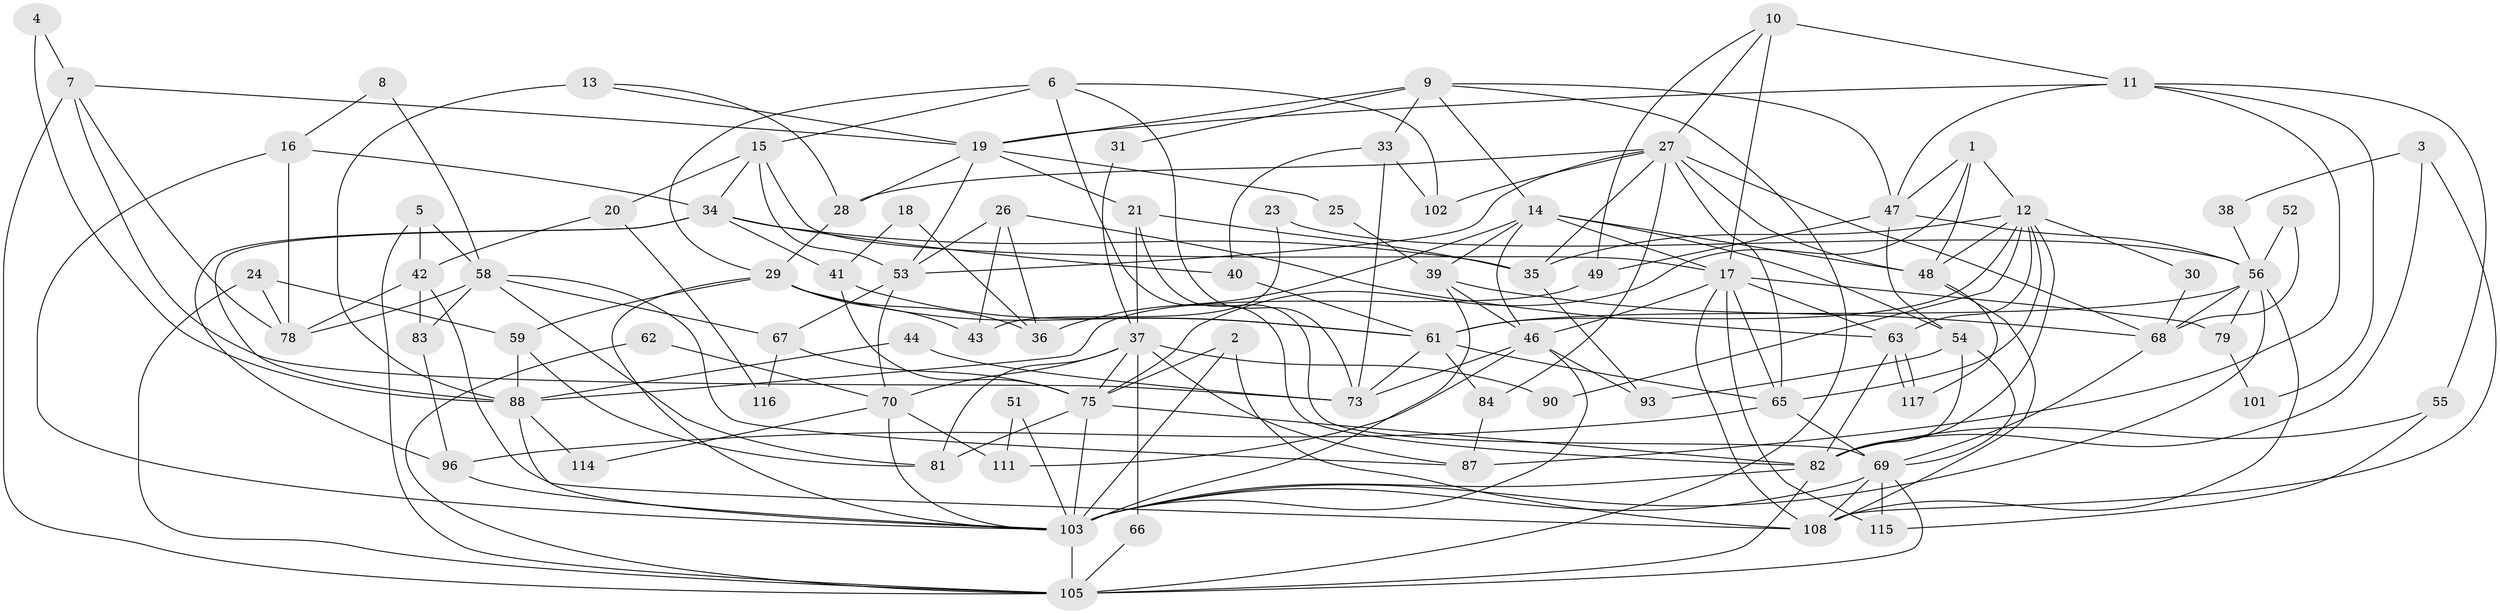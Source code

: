 // Generated by graph-tools (version 1.1) at 2025/52/02/27/25 19:52:03]
// undirected, 86 vertices, 201 edges
graph export_dot {
graph [start="1"]
  node [color=gray90,style=filled];
  1;
  2;
  3;
  4;
  5;
  6;
  7 [super="+32"];
  8;
  9 [super="+72"];
  10;
  11 [super="+119"];
  12 [super="+22"];
  13;
  14 [super="+97"];
  15 [super="+100"];
  16 [super="+123"];
  17 [super="+77"];
  18 [super="+94"];
  19 [super="+92"];
  20;
  21;
  23;
  24;
  25;
  26 [super="+50"];
  27 [super="+86"];
  28;
  29 [super="+45"];
  30;
  31;
  33 [super="+107"];
  34 [super="+74"];
  35 [super="+71"];
  36;
  37 [super="+95"];
  38;
  39 [super="+91"];
  40;
  41 [super="+60"];
  42 [super="+98"];
  43;
  44;
  46 [super="+76"];
  47 [super="+64"];
  48 [super="+120"];
  49;
  51;
  52;
  53 [super="+109"];
  54;
  55;
  56 [super="+57"];
  58 [super="+121"];
  59;
  61 [super="+106"];
  62;
  63 [super="+124"];
  65 [super="+118"];
  66;
  67;
  68 [super="+85"];
  69 [super="+80"];
  70 [super="+112"];
  73;
  75 [super="+89"];
  78;
  79;
  81;
  82 [super="+99"];
  83;
  84;
  87;
  88 [super="+110"];
  90;
  93;
  96;
  101;
  102;
  103 [super="+104"];
  105 [super="+113"];
  108 [super="+122"];
  111;
  114;
  115;
  116;
  117;
  1 -- 75;
  1 -- 47;
  1 -- 48;
  1 -- 12;
  2 -- 75;
  2 -- 108;
  2 -- 103;
  3 -- 38;
  3 -- 82;
  3 -- 108;
  4 -- 88;
  4 -- 7;
  5 -- 105;
  5 -- 58;
  5 -- 42;
  6 -- 73;
  6 -- 102;
  6 -- 15;
  6 -- 82;
  6 -- 29;
  7 -- 78;
  7 -- 19;
  7 -- 73;
  7 -- 105;
  8 -- 58;
  8 -- 16;
  9 -- 31;
  9 -- 33;
  9 -- 19;
  9 -- 105;
  9 -- 14;
  9 -- 47;
  10 -- 17;
  10 -- 49;
  10 -- 27;
  10 -- 11;
  11 -- 87;
  11 -- 55;
  11 -- 47;
  11 -- 101;
  11 -- 19;
  12 -- 82;
  12 -- 30;
  12 -- 48;
  12 -- 35;
  12 -- 63;
  12 -- 65;
  12 -- 90;
  12 -- 61;
  13 -- 88 [weight=2];
  13 -- 28;
  13 -- 19;
  14 -- 54;
  14 -- 46;
  14 -- 17;
  14 -- 48;
  14 -- 36;
  14 -- 39;
  15 -- 17;
  15 -- 20;
  15 -- 53;
  15 -- 34;
  16 -- 78;
  16 -- 34;
  16 -- 103;
  17 -- 46;
  17 -- 79;
  17 -- 115;
  17 -- 108;
  17 -- 63 [weight=2];
  17 -- 65;
  18 -- 36 [weight=2];
  18 -- 41;
  19 -- 28;
  19 -- 21;
  19 -- 25;
  19 -- 53;
  20 -- 116;
  20 -- 42;
  21 -- 37;
  21 -- 69;
  21 -- 35;
  23 -- 56;
  23 -- 43;
  24 -- 78;
  24 -- 59;
  24 -- 105;
  25 -- 39;
  26 -- 63;
  26 -- 43;
  26 -- 36;
  26 -- 53;
  27 -- 28 [weight=2];
  27 -- 35;
  27 -- 68;
  27 -- 84;
  27 -- 48;
  27 -- 65;
  27 -- 102;
  27 -- 53;
  28 -- 29;
  29 -- 36;
  29 -- 59;
  29 -- 61;
  29 -- 43;
  29 -- 103;
  30 -- 68;
  31 -- 37;
  33 -- 102;
  33 -- 40;
  33 -- 73;
  34 -- 96;
  34 -- 40;
  34 -- 88;
  34 -- 35;
  34 -- 41;
  35 -- 93;
  37 -- 87;
  37 -- 90;
  37 -- 81;
  37 -- 66;
  37 -- 70;
  37 -- 75;
  38 -- 56;
  39 -- 103;
  39 -- 68;
  39 -- 46;
  40 -- 61;
  41 -- 61 [weight=2];
  41 -- 75;
  42 -- 83;
  42 -- 108;
  42 -- 78;
  44 -- 73;
  44 -- 88;
  46 -- 73;
  46 -- 103;
  46 -- 93;
  46 -- 111;
  47 -- 49;
  47 -- 56;
  47 -- 54;
  48 -- 108;
  48 -- 117;
  49 -- 88;
  51 -- 111;
  51 -- 103;
  52 -- 68;
  52 -- 56;
  53 -- 67;
  53 -- 70;
  54 -- 82;
  54 -- 93;
  54 -- 69;
  55 -- 115;
  55 -- 82;
  56 -- 79;
  56 -- 108;
  56 -- 61;
  56 -- 103;
  56 -- 68;
  58 -- 87;
  58 -- 78;
  58 -- 81;
  58 -- 67;
  58 -- 83;
  59 -- 81;
  59 -- 88;
  61 -- 73;
  61 -- 84;
  61 -- 65;
  62 -- 70;
  62 -- 105;
  63 -- 117;
  63 -- 117;
  63 -- 82;
  65 -- 96;
  65 -- 69;
  66 -- 105;
  67 -- 75;
  67 -- 116;
  68 -- 69;
  69 -- 103;
  69 -- 115;
  69 -- 105;
  69 -- 108;
  70 -- 103 [weight=2];
  70 -- 114;
  70 -- 111;
  75 -- 81;
  75 -- 103 [weight=2];
  75 -- 82;
  79 -- 101;
  82 -- 103;
  82 -- 105;
  83 -- 96;
  84 -- 87;
  88 -- 114;
  88 -- 103;
  96 -- 103;
  103 -- 105;
}
